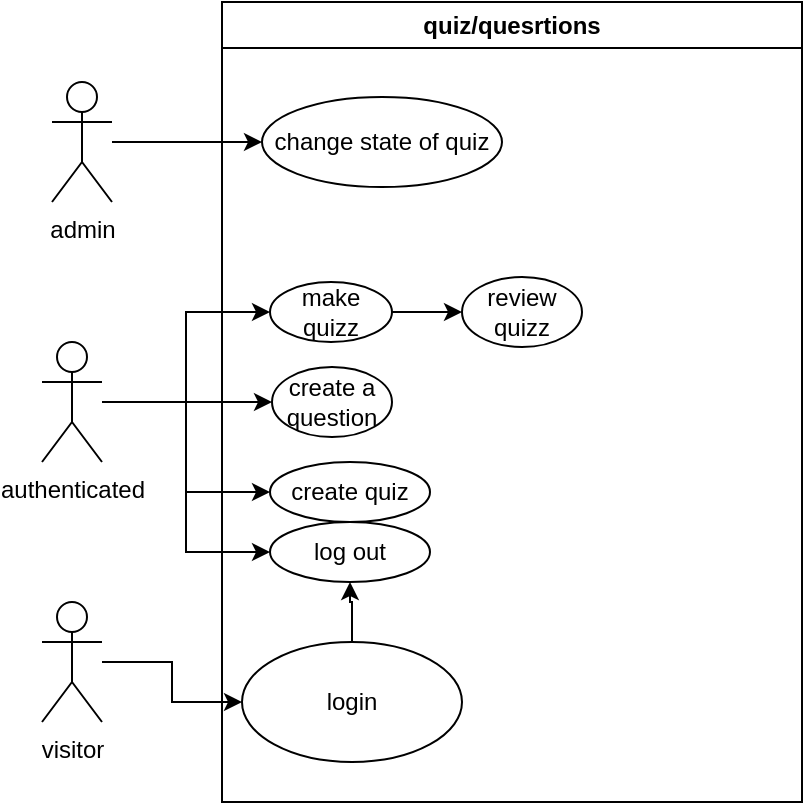 <mxfile version="22.0.4" type="device">
  <diagram name="Pagina-1" id="Zriw1IDFEsVjMwERB2wB">
    <mxGraphModel dx="794" dy="434" grid="1" gridSize="10" guides="1" tooltips="1" connect="1" arrows="1" fold="1" page="1" pageScale="1" pageWidth="827" pageHeight="1169" math="0" shadow="0">
      <root>
        <mxCell id="0" />
        <mxCell id="1" parent="0" />
        <mxCell id="PtWtwhCOfNHnPangeqhb-16" style="edgeStyle=orthogonalEdgeStyle;rounded=0;orthogonalLoop=1;jettySize=auto;html=1;" edge="1" parent="1" source="PtWtwhCOfNHnPangeqhb-1" target="PtWtwhCOfNHnPangeqhb-17">
          <mxGeometry relative="1" as="geometry">
            <mxPoint x="370" y="270" as="targetPoint" />
          </mxGeometry>
        </mxCell>
        <mxCell id="PtWtwhCOfNHnPangeqhb-1" value="visitor" style="shape=umlActor;verticalLabelPosition=bottom;verticalAlign=top;html=1;outlineConnect=0;" vertex="1" parent="1">
          <mxGeometry x="220" y="320" width="30" height="60" as="geometry" />
        </mxCell>
        <mxCell id="PtWtwhCOfNHnPangeqhb-2" value="quiz/quesrtions" style="swimlane;whiteSpace=wrap;html=1;" vertex="1" parent="1">
          <mxGeometry x="310" y="20" width="290" height="400" as="geometry" />
        </mxCell>
        <mxCell id="PtWtwhCOfNHnPangeqhb-22" style="edgeStyle=orthogonalEdgeStyle;rounded=0;orthogonalLoop=1;jettySize=auto;html=1;" edge="1" parent="PtWtwhCOfNHnPangeqhb-2" source="PtWtwhCOfNHnPangeqhb-17" target="PtWtwhCOfNHnPangeqhb-20">
          <mxGeometry relative="1" as="geometry" />
        </mxCell>
        <mxCell id="PtWtwhCOfNHnPangeqhb-17" value="login" style="ellipse;whiteSpace=wrap;html=1;" vertex="1" parent="PtWtwhCOfNHnPangeqhb-2">
          <mxGeometry x="10" y="320" width="110" height="60" as="geometry" />
        </mxCell>
        <mxCell id="PtWtwhCOfNHnPangeqhb-20" value="log out" style="ellipse;whiteSpace=wrap;html=1;" vertex="1" parent="PtWtwhCOfNHnPangeqhb-2">
          <mxGeometry x="24" y="260" width="80" height="30" as="geometry" />
        </mxCell>
        <mxCell id="PtWtwhCOfNHnPangeqhb-27" value="create a question" style="ellipse;whiteSpace=wrap;html=1;" vertex="1" parent="PtWtwhCOfNHnPangeqhb-2">
          <mxGeometry x="25" y="182.5" width="60" height="35" as="geometry" />
        </mxCell>
        <mxCell id="PtWtwhCOfNHnPangeqhb-29" value="create quiz" style="ellipse;whiteSpace=wrap;html=1;" vertex="1" parent="PtWtwhCOfNHnPangeqhb-2">
          <mxGeometry x="24" y="230" width="80" height="30" as="geometry" />
        </mxCell>
        <mxCell id="PtWtwhCOfNHnPangeqhb-31" value="make quizz" style="ellipse;whiteSpace=wrap;html=1;" vertex="1" parent="PtWtwhCOfNHnPangeqhb-2">
          <mxGeometry x="24" y="140" width="61" height="30" as="geometry" />
        </mxCell>
        <mxCell id="PtWtwhCOfNHnPangeqhb-33" value="review quizz" style="ellipse;whiteSpace=wrap;html=1;" vertex="1" parent="PtWtwhCOfNHnPangeqhb-2">
          <mxGeometry x="120" y="137.5" width="60" height="35" as="geometry" />
        </mxCell>
        <mxCell id="PtWtwhCOfNHnPangeqhb-32" style="edgeStyle=orthogonalEdgeStyle;rounded=0;orthogonalLoop=1;jettySize=auto;html=1;" edge="1" parent="PtWtwhCOfNHnPangeqhb-2" source="PtWtwhCOfNHnPangeqhb-31" target="PtWtwhCOfNHnPangeqhb-33">
          <mxGeometry relative="1" as="geometry">
            <mxPoint x="130" y="155" as="targetPoint" />
          </mxGeometry>
        </mxCell>
        <mxCell id="PtWtwhCOfNHnPangeqhb-35" value="change state of quiz" style="ellipse;whiteSpace=wrap;html=1;" vertex="1" parent="PtWtwhCOfNHnPangeqhb-2">
          <mxGeometry x="20" y="47.5" width="120" height="45" as="geometry" />
        </mxCell>
        <mxCell id="PtWtwhCOfNHnPangeqhb-25" style="edgeStyle=orthogonalEdgeStyle;rounded=0;orthogonalLoop=1;jettySize=auto;html=1;entryX=0;entryY=0.5;entryDx=0;entryDy=0;" edge="1" parent="1" source="PtWtwhCOfNHnPangeqhb-3" target="PtWtwhCOfNHnPangeqhb-20">
          <mxGeometry relative="1" as="geometry" />
        </mxCell>
        <mxCell id="PtWtwhCOfNHnPangeqhb-26" style="edgeStyle=orthogonalEdgeStyle;rounded=0;orthogonalLoop=1;jettySize=auto;html=1;" edge="1" parent="1" source="PtWtwhCOfNHnPangeqhb-3" target="PtWtwhCOfNHnPangeqhb-27">
          <mxGeometry relative="1" as="geometry">
            <mxPoint x="340" y="190" as="targetPoint" />
          </mxGeometry>
        </mxCell>
        <mxCell id="PtWtwhCOfNHnPangeqhb-28" style="edgeStyle=orthogonalEdgeStyle;rounded=0;orthogonalLoop=1;jettySize=auto;html=1;" edge="1" parent="1" source="PtWtwhCOfNHnPangeqhb-3" target="PtWtwhCOfNHnPangeqhb-29">
          <mxGeometry relative="1" as="geometry">
            <mxPoint x="370" y="220" as="targetPoint" />
          </mxGeometry>
        </mxCell>
        <mxCell id="PtWtwhCOfNHnPangeqhb-30" style="edgeStyle=orthogonalEdgeStyle;rounded=0;orthogonalLoop=1;jettySize=auto;html=1;" edge="1" parent="1" source="PtWtwhCOfNHnPangeqhb-3" target="PtWtwhCOfNHnPangeqhb-31">
          <mxGeometry relative="1" as="geometry">
            <mxPoint x="340" y="200" as="targetPoint" />
          </mxGeometry>
        </mxCell>
        <mxCell id="PtWtwhCOfNHnPangeqhb-3" value="authenticated&lt;br&gt;" style="shape=umlActor;verticalLabelPosition=bottom;verticalAlign=top;html=1;outlineConnect=0;" vertex="1" parent="1">
          <mxGeometry x="220" y="190" width="30" height="60" as="geometry" />
        </mxCell>
        <mxCell id="PtWtwhCOfNHnPangeqhb-34" style="edgeStyle=orthogonalEdgeStyle;rounded=0;orthogonalLoop=1;jettySize=auto;html=1;" edge="1" parent="1" source="PtWtwhCOfNHnPangeqhb-4" target="PtWtwhCOfNHnPangeqhb-35">
          <mxGeometry relative="1" as="geometry">
            <mxPoint x="360" y="90" as="targetPoint" />
          </mxGeometry>
        </mxCell>
        <mxCell id="PtWtwhCOfNHnPangeqhb-4" value="admin&lt;br&gt;" style="shape=umlActor;verticalLabelPosition=bottom;verticalAlign=top;html=1;outlineConnect=0;" vertex="1" parent="1">
          <mxGeometry x="225" y="60" width="30" height="60" as="geometry" />
        </mxCell>
      </root>
    </mxGraphModel>
  </diagram>
</mxfile>
